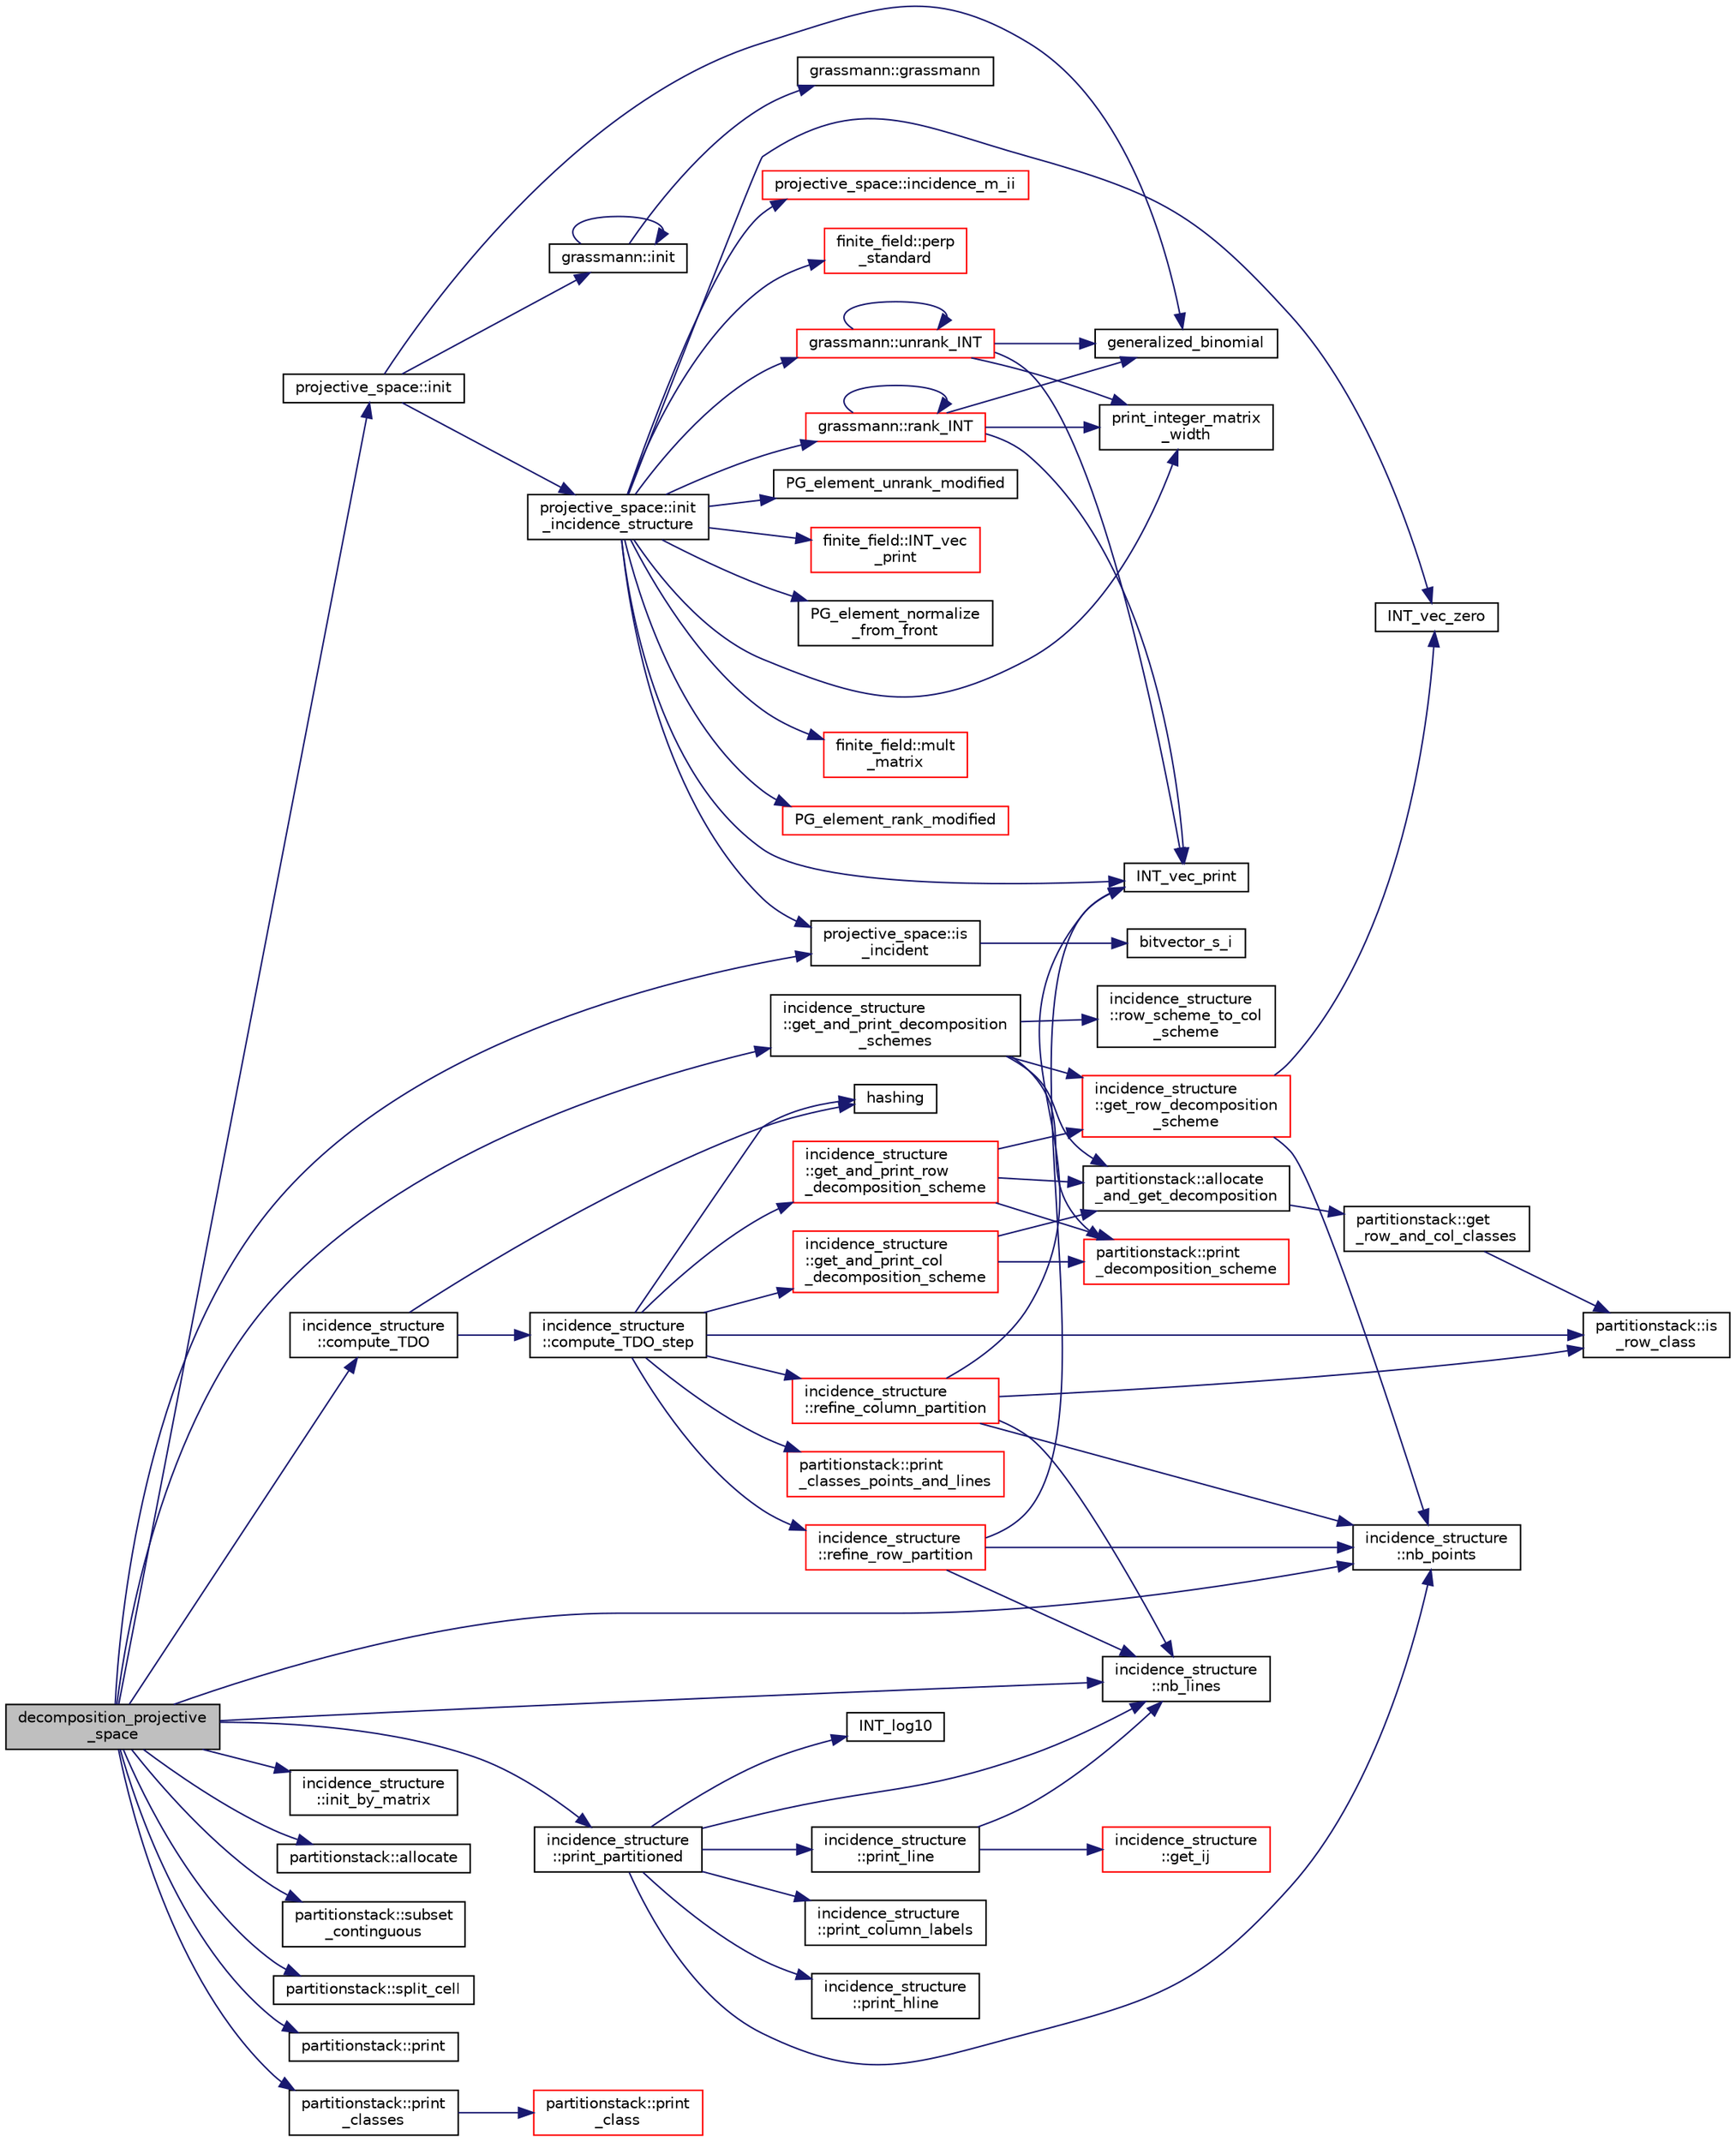 digraph "decomposition_projective_space"
{
  edge [fontname="Helvetica",fontsize="10",labelfontname="Helvetica",labelfontsize="10"];
  node [fontname="Helvetica",fontsize="10",shape=record];
  rankdir="LR";
  Node180 [label="decomposition_projective\l_space",height=0.2,width=0.4,color="black", fillcolor="grey75", style="filled", fontcolor="black"];
  Node180 -> Node181 [color="midnightblue",fontsize="10",style="solid",fontname="Helvetica"];
  Node181 [label="projective_space::init",height=0.2,width=0.4,color="black", fillcolor="white", style="filled",URL="$d2/d17/classprojective__space.html#a8a1efa40df92744519365f82e4740dab"];
  Node181 -> Node182 [color="midnightblue",fontsize="10",style="solid",fontname="Helvetica"];
  Node182 [label="grassmann::init",height=0.2,width=0.4,color="black", fillcolor="white", style="filled",URL="$df/d02/classgrassmann.html#a2e8cf7b9f203254493d7c2607c17d498"];
  Node182 -> Node183 [color="midnightblue",fontsize="10",style="solid",fontname="Helvetica"];
  Node183 [label="grassmann::grassmann",height=0.2,width=0.4,color="black", fillcolor="white", style="filled",URL="$df/d02/classgrassmann.html#a252a85d3b74eb4fbd5771f4152a5f272"];
  Node182 -> Node182 [color="midnightblue",fontsize="10",style="solid",fontname="Helvetica"];
  Node181 -> Node184 [color="midnightblue",fontsize="10",style="solid",fontname="Helvetica"];
  Node184 [label="generalized_binomial",height=0.2,width=0.4,color="black", fillcolor="white", style="filled",URL="$d2/d7c/combinatorics_8_c.html#a24762dc22e45175d18ec1ec1d2556ae8"];
  Node181 -> Node185 [color="midnightblue",fontsize="10",style="solid",fontname="Helvetica"];
  Node185 [label="projective_space::init\l_incidence_structure",height=0.2,width=0.4,color="black", fillcolor="white", style="filled",URL="$d2/d17/classprojective__space.html#a1e59490325e045cc52674a3706780aed"];
  Node185 -> Node186 [color="midnightblue",fontsize="10",style="solid",fontname="Helvetica"];
  Node186 [label="INT_vec_zero",height=0.2,width=0.4,color="black", fillcolor="white", style="filled",URL="$df/dbf/sajeeb_8_c.html#aa8c9c7977203577026080f546fe4980f"];
  Node185 -> Node187 [color="midnightblue",fontsize="10",style="solid",fontname="Helvetica"];
  Node187 [label="PG_element_unrank_modified",height=0.2,width=0.4,color="black", fillcolor="white", style="filled",URL="$d4/d67/geometry_8h.html#a83ae9b605d496f6a90345303f6efae64"];
  Node185 -> Node188 [color="midnightblue",fontsize="10",style="solid",fontname="Helvetica"];
  Node188 [label="INT_vec_print",height=0.2,width=0.4,color="black", fillcolor="white", style="filled",URL="$df/dbf/sajeeb_8_c.html#a79a5901af0b47dd0d694109543c027fe"];
  Node185 -> Node189 [color="midnightblue",fontsize="10",style="solid",fontname="Helvetica"];
  Node189 [label="finite_field::INT_vec\l_print",height=0.2,width=0.4,color="red", fillcolor="white", style="filled",URL="$df/d5a/classfinite__field.html#a9c33a61dedc197e37b014b6f8dc07f06"];
  Node185 -> Node193 [color="midnightblue",fontsize="10",style="solid",fontname="Helvetica"];
  Node193 [label="PG_element_normalize\l_from_front",height=0.2,width=0.4,color="black", fillcolor="white", style="filled",URL="$d4/d67/geometry_8h.html#af675caf5f9975573455c8d93cb56bf95"];
  Node185 -> Node194 [color="midnightblue",fontsize="10",style="solid",fontname="Helvetica"];
  Node194 [label="grassmann::unrank_INT",height=0.2,width=0.4,color="red", fillcolor="white", style="filled",URL="$df/d02/classgrassmann.html#a32079405b95a6da2ba1420567d762d64"];
  Node194 -> Node184 [color="midnightblue",fontsize="10",style="solid",fontname="Helvetica"];
  Node194 -> Node188 [color="midnightblue",fontsize="10",style="solid",fontname="Helvetica"];
  Node194 -> Node194 [color="midnightblue",fontsize="10",style="solid",fontname="Helvetica"];
  Node194 -> Node198 [color="midnightblue",fontsize="10",style="solid",fontname="Helvetica"];
  Node198 [label="print_integer_matrix\l_width",height=0.2,width=0.4,color="black", fillcolor="white", style="filled",URL="$d5/db4/io__and__os_8h.html#aa78f3e73fc2179251bd15adbcc31573f"];
  Node185 -> Node198 [color="midnightblue",fontsize="10",style="solid",fontname="Helvetica"];
  Node185 -> Node199 [color="midnightblue",fontsize="10",style="solid",fontname="Helvetica"];
  Node199 [label="grassmann::rank_INT",height=0.2,width=0.4,color="red", fillcolor="white", style="filled",URL="$df/d02/classgrassmann.html#a1fa95ce7ecebd48b04c7a0dc75491184"];
  Node199 -> Node198 [color="midnightblue",fontsize="10",style="solid",fontname="Helvetica"];
  Node199 -> Node188 [color="midnightblue",fontsize="10",style="solid",fontname="Helvetica"];
  Node199 -> Node184 [color="midnightblue",fontsize="10",style="solid",fontname="Helvetica"];
  Node199 -> Node199 [color="midnightblue",fontsize="10",style="solid",fontname="Helvetica"];
  Node185 -> Node202 [color="midnightblue",fontsize="10",style="solid",fontname="Helvetica"];
  Node202 [label="finite_field::mult\l_matrix",height=0.2,width=0.4,color="red", fillcolor="white", style="filled",URL="$df/d5a/classfinite__field.html#a48517f15dfd7b21c37e0975855f1ada2"];
  Node185 -> Node205 [color="midnightblue",fontsize="10",style="solid",fontname="Helvetica"];
  Node205 [label="PG_element_rank_modified",height=0.2,width=0.4,color="red", fillcolor="white", style="filled",URL="$d4/d67/geometry_8h.html#a9cd1a8bf5b88a038e33862f6c2c3dd36"];
  Node185 -> Node207 [color="midnightblue",fontsize="10",style="solid",fontname="Helvetica"];
  Node207 [label="projective_space::incidence_m_ii",height=0.2,width=0.4,color="red", fillcolor="white", style="filled",URL="$d2/d17/classprojective__space.html#adafef534cb822f51289101e7d465ede2"];
  Node185 -> Node209 [color="midnightblue",fontsize="10",style="solid",fontname="Helvetica"];
  Node209 [label="finite_field::perp\l_standard",height=0.2,width=0.4,color="red", fillcolor="white", style="filled",URL="$df/d5a/classfinite__field.html#a2f5bc92908aea624a8d9179d2a9ba057"];
  Node185 -> Node214 [color="midnightblue",fontsize="10",style="solid",fontname="Helvetica"];
  Node214 [label="projective_space::is\l_incident",height=0.2,width=0.4,color="black", fillcolor="white", style="filled",URL="$d2/d17/classprojective__space.html#a225780a9f3d266bc425b3be0cf5bc0ff"];
  Node214 -> Node215 [color="midnightblue",fontsize="10",style="solid",fontname="Helvetica"];
  Node215 [label="bitvector_s_i",height=0.2,width=0.4,color="black", fillcolor="white", style="filled",URL="$df/dbf/sajeeb_8_c.html#ac0135a3681a44df3fe7af1545676fbe2"];
  Node180 -> Node214 [color="midnightblue",fontsize="10",style="solid",fontname="Helvetica"];
  Node180 -> Node216 [color="midnightblue",fontsize="10",style="solid",fontname="Helvetica"];
  Node216 [label="incidence_structure\l::init_by_matrix",height=0.2,width=0.4,color="black", fillcolor="white", style="filled",URL="$da/d8a/classincidence__structure.html#a3f4fea622872e3e0f50698abca967561"];
  Node180 -> Node217 [color="midnightblue",fontsize="10",style="solid",fontname="Helvetica"];
  Node217 [label="partitionstack::allocate",height=0.2,width=0.4,color="black", fillcolor="white", style="filled",URL="$d3/d87/classpartitionstack.html#a8ff49c4bd001383eb1f9f0d9bbb01c05"];
  Node180 -> Node218 [color="midnightblue",fontsize="10",style="solid",fontname="Helvetica"];
  Node218 [label="partitionstack::subset\l_continguous",height=0.2,width=0.4,color="black", fillcolor="white", style="filled",URL="$d3/d87/classpartitionstack.html#a9a58475ddfa123b384ff187b290fa37c"];
  Node180 -> Node219 [color="midnightblue",fontsize="10",style="solid",fontname="Helvetica"];
  Node219 [label="incidence_structure\l::nb_points",height=0.2,width=0.4,color="black", fillcolor="white", style="filled",URL="$da/d8a/classincidence__structure.html#aff5f6bfdc7470e73082ee6faacf0af64"];
  Node180 -> Node220 [color="midnightblue",fontsize="10",style="solid",fontname="Helvetica"];
  Node220 [label="incidence_structure\l::nb_lines",height=0.2,width=0.4,color="black", fillcolor="white", style="filled",URL="$da/d8a/classincidence__structure.html#a9ffac61340b2a03f31f1cc366d5a7b79"];
  Node180 -> Node221 [color="midnightblue",fontsize="10",style="solid",fontname="Helvetica"];
  Node221 [label="partitionstack::split_cell",height=0.2,width=0.4,color="black", fillcolor="white", style="filled",URL="$d3/d87/classpartitionstack.html#aafceac783d21309e491df61254f41244"];
  Node180 -> Node222 [color="midnightblue",fontsize="10",style="solid",fontname="Helvetica"];
  Node222 [label="partitionstack::print",height=0.2,width=0.4,color="black", fillcolor="white", style="filled",URL="$d3/d87/classpartitionstack.html#aabacee6e58ddb0d6ee46a47f714edfbb"];
  Node180 -> Node223 [color="midnightblue",fontsize="10",style="solid",fontname="Helvetica"];
  Node223 [label="incidence_structure\l::compute_TDO",height=0.2,width=0.4,color="black", fillcolor="white", style="filled",URL="$da/d8a/classincidence__structure.html#a617e41f176be4a8d522036666342f65e"];
  Node223 -> Node224 [color="midnightblue",fontsize="10",style="solid",fontname="Helvetica"];
  Node224 [label="incidence_structure\l::compute_TDO_step",height=0.2,width=0.4,color="black", fillcolor="white", style="filled",URL="$da/d8a/classincidence__structure.html#a6175accaa64033df34d722c594a8b827"];
  Node224 -> Node225 [color="midnightblue",fontsize="10",style="solid",fontname="Helvetica"];
  Node225 [label="partitionstack::is\l_row_class",height=0.2,width=0.4,color="black", fillcolor="white", style="filled",URL="$d3/d87/classpartitionstack.html#ad8497b40f1c327d3eb2fb2b993d88bb7"];
  Node224 -> Node226 [color="midnightblue",fontsize="10",style="solid",fontname="Helvetica"];
  Node226 [label="incidence_structure\l::refine_column_partition",height=0.2,width=0.4,color="red", fillcolor="white", style="filled",URL="$da/d8a/classincidence__structure.html#ac262f307c1531d67496129dc7890cda4"];
  Node226 -> Node219 [color="midnightblue",fontsize="10",style="solid",fontname="Helvetica"];
  Node226 -> Node220 [color="midnightblue",fontsize="10",style="solid",fontname="Helvetica"];
  Node226 -> Node225 [color="midnightblue",fontsize="10",style="solid",fontname="Helvetica"];
  Node226 -> Node188 [color="midnightblue",fontsize="10",style="solid",fontname="Helvetica"];
  Node224 -> Node396 [color="midnightblue",fontsize="10",style="solid",fontname="Helvetica"];
  Node396 [label="hashing",height=0.2,width=0.4,color="black", fillcolor="white", style="filled",URL="$d5/db4/io__and__os_8h.html#a9abb7260348436473e8c9213f159fe73"];
  Node224 -> Node397 [color="midnightblue",fontsize="10",style="solid",fontname="Helvetica"];
  Node397 [label="incidence_structure\l::get_and_print_col\l_decomposition_scheme",height=0.2,width=0.4,color="red", fillcolor="white", style="filled",URL="$da/d8a/classincidence__structure.html#a0c51e7224f51f1434025ff6d8a10522c"];
  Node397 -> Node398 [color="midnightblue",fontsize="10",style="solid",fontname="Helvetica"];
  Node398 [label="partitionstack::allocate\l_and_get_decomposition",height=0.2,width=0.4,color="black", fillcolor="white", style="filled",URL="$d3/d87/classpartitionstack.html#a3cd13923b18c41d37259ed943f331208"];
  Node398 -> Node399 [color="midnightblue",fontsize="10",style="solid",fontname="Helvetica"];
  Node399 [label="partitionstack::get\l_row_and_col_classes",height=0.2,width=0.4,color="black", fillcolor="white", style="filled",URL="$d3/d87/classpartitionstack.html#a127a6965905c3f08c50ee09a100cb465"];
  Node399 -> Node225 [color="midnightblue",fontsize="10",style="solid",fontname="Helvetica"];
  Node397 -> Node433 [color="midnightblue",fontsize="10",style="solid",fontname="Helvetica"];
  Node433 [label="partitionstack::print\l_decomposition_scheme",height=0.2,width=0.4,color="red", fillcolor="white", style="filled",URL="$d3/d87/classpartitionstack.html#a988c07dc47753333f43dfc393f86f3f7"];
  Node224 -> Node441 [color="midnightblue",fontsize="10",style="solid",fontname="Helvetica"];
  Node441 [label="partitionstack::print\l_classes_points_and_lines",height=0.2,width=0.4,color="red", fillcolor="white", style="filled",URL="$d3/d87/classpartitionstack.html#aaed3f1a7bffbbdaf5fa9d20ef86b87b1"];
  Node224 -> Node444 [color="midnightblue",fontsize="10",style="solid",fontname="Helvetica"];
  Node444 [label="incidence_structure\l::refine_row_partition",height=0.2,width=0.4,color="red", fillcolor="white", style="filled",URL="$da/d8a/classincidence__structure.html#a6e1419be9f59e69fd83b44e6b11905ea"];
  Node444 -> Node219 [color="midnightblue",fontsize="10",style="solid",fontname="Helvetica"];
  Node444 -> Node220 [color="midnightblue",fontsize="10",style="solid",fontname="Helvetica"];
  Node444 -> Node188 [color="midnightblue",fontsize="10",style="solid",fontname="Helvetica"];
  Node224 -> Node447 [color="midnightblue",fontsize="10",style="solid",fontname="Helvetica"];
  Node447 [label="incidence_structure\l::get_and_print_row\l_decomposition_scheme",height=0.2,width=0.4,color="red", fillcolor="white", style="filled",URL="$da/d8a/classincidence__structure.html#a4a1e589bb5c47fb2d98fdb561b669dcf"];
  Node447 -> Node398 [color="midnightblue",fontsize="10",style="solid",fontname="Helvetica"];
  Node447 -> Node448 [color="midnightblue",fontsize="10",style="solid",fontname="Helvetica"];
  Node448 [label="incidence_structure\l::get_row_decomposition\l_scheme",height=0.2,width=0.4,color="red", fillcolor="white", style="filled",URL="$da/d8a/classincidence__structure.html#aa0ad04253ba8e75bb15900ee8b01c9aa"];
  Node448 -> Node186 [color="midnightblue",fontsize="10",style="solid",fontname="Helvetica"];
  Node448 -> Node219 [color="midnightblue",fontsize="10",style="solid",fontname="Helvetica"];
  Node447 -> Node433 [color="midnightblue",fontsize="10",style="solid",fontname="Helvetica"];
  Node223 -> Node396 [color="midnightblue",fontsize="10",style="solid",fontname="Helvetica"];
  Node180 -> Node451 [color="midnightblue",fontsize="10",style="solid",fontname="Helvetica"];
  Node451 [label="incidence_structure\l::print_partitioned",height=0.2,width=0.4,color="black", fillcolor="white", style="filled",URL="$da/d8a/classincidence__structure.html#a9e18878f5cc9dbeca4806bd5aab5b054"];
  Node451 -> Node219 [color="midnightblue",fontsize="10",style="solid",fontname="Helvetica"];
  Node451 -> Node220 [color="midnightblue",fontsize="10",style="solid",fontname="Helvetica"];
  Node451 -> Node452 [color="midnightblue",fontsize="10",style="solid",fontname="Helvetica"];
  Node452 [label="INT_log10",height=0.2,width=0.4,color="black", fillcolor="white", style="filled",URL="$de/dc5/algebra__and__number__theory_8h.html#a98bc0a6c562370a355165d2538dac250"];
  Node451 -> Node453 [color="midnightblue",fontsize="10",style="solid",fontname="Helvetica"];
  Node453 [label="incidence_structure\l::print_column_labels",height=0.2,width=0.4,color="black", fillcolor="white", style="filled",URL="$da/d8a/classincidence__structure.html#a16f15115fc99c128a90c824da2915700"];
  Node451 -> Node454 [color="midnightblue",fontsize="10",style="solid",fontname="Helvetica"];
  Node454 [label="incidence_structure\l::print_hline",height=0.2,width=0.4,color="black", fillcolor="white", style="filled",URL="$da/d8a/classincidence__structure.html#ab973a717586b3a740a087b9c036a6b6e"];
  Node451 -> Node455 [color="midnightblue",fontsize="10",style="solid",fontname="Helvetica"];
  Node455 [label="incidence_structure\l::print_line",height=0.2,width=0.4,color="black", fillcolor="white", style="filled",URL="$da/d8a/classincidence__structure.html#ae76fdf2cf39ba776ed86b0b910d7746a"];
  Node455 -> Node456 [color="midnightblue",fontsize="10",style="solid",fontname="Helvetica"];
  Node456 [label="incidence_structure\l::get_ij",height=0.2,width=0.4,color="red", fillcolor="white", style="filled",URL="$da/d8a/classincidence__structure.html#a5ee9b327bdd0c2714cadff040a4c4678"];
  Node455 -> Node220 [color="midnightblue",fontsize="10",style="solid",fontname="Helvetica"];
  Node180 -> Node458 [color="midnightblue",fontsize="10",style="solid",fontname="Helvetica"];
  Node458 [label="incidence_structure\l::get_and_print_decomposition\l_schemes",height=0.2,width=0.4,color="black", fillcolor="white", style="filled",URL="$da/d8a/classincidence__structure.html#a95766a2ffb220bae98b60ed3c91bce9a"];
  Node458 -> Node398 [color="midnightblue",fontsize="10",style="solid",fontname="Helvetica"];
  Node458 -> Node448 [color="midnightblue",fontsize="10",style="solid",fontname="Helvetica"];
  Node458 -> Node459 [color="midnightblue",fontsize="10",style="solid",fontname="Helvetica"];
  Node459 [label="incidence_structure\l::row_scheme_to_col\l_scheme",height=0.2,width=0.4,color="black", fillcolor="white", style="filled",URL="$da/d8a/classincidence__structure.html#a582f7e96981fde19d23c30fde9561e35"];
  Node458 -> Node433 [color="midnightblue",fontsize="10",style="solid",fontname="Helvetica"];
  Node180 -> Node460 [color="midnightblue",fontsize="10",style="solid",fontname="Helvetica"];
  Node460 [label="partitionstack::print\l_classes",height=0.2,width=0.4,color="black", fillcolor="white", style="filled",URL="$d3/d87/classpartitionstack.html#a4402fb4ff1f6c91590899814cf91438c"];
  Node460 -> Node461 [color="midnightblue",fontsize="10",style="solid",fontname="Helvetica"];
  Node461 [label="partitionstack::print\l_class",height=0.2,width=0.4,color="red", fillcolor="white", style="filled",URL="$d3/d87/classpartitionstack.html#a7dbde570bd374f43293acbcafb574e9a"];
}
